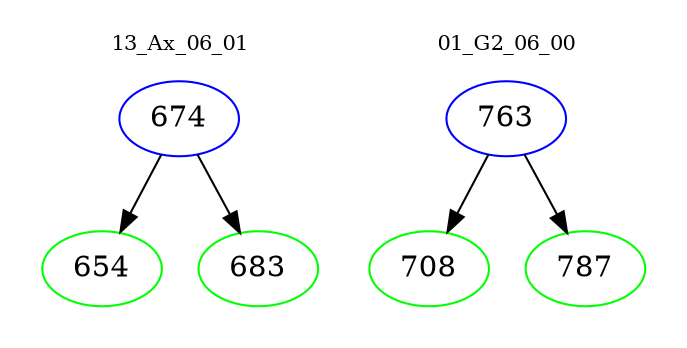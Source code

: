 digraph{
subgraph cluster_0 {
color = white
label = "13_Ax_06_01";
fontsize=10;
T0_674 [label="674", color="blue"]
T0_674 -> T0_654 [color="black"]
T0_654 [label="654", color="green"]
T0_674 -> T0_683 [color="black"]
T0_683 [label="683", color="green"]
}
subgraph cluster_1 {
color = white
label = "01_G2_06_00";
fontsize=10;
T1_763 [label="763", color="blue"]
T1_763 -> T1_708 [color="black"]
T1_708 [label="708", color="green"]
T1_763 -> T1_787 [color="black"]
T1_787 [label="787", color="green"]
}
}
